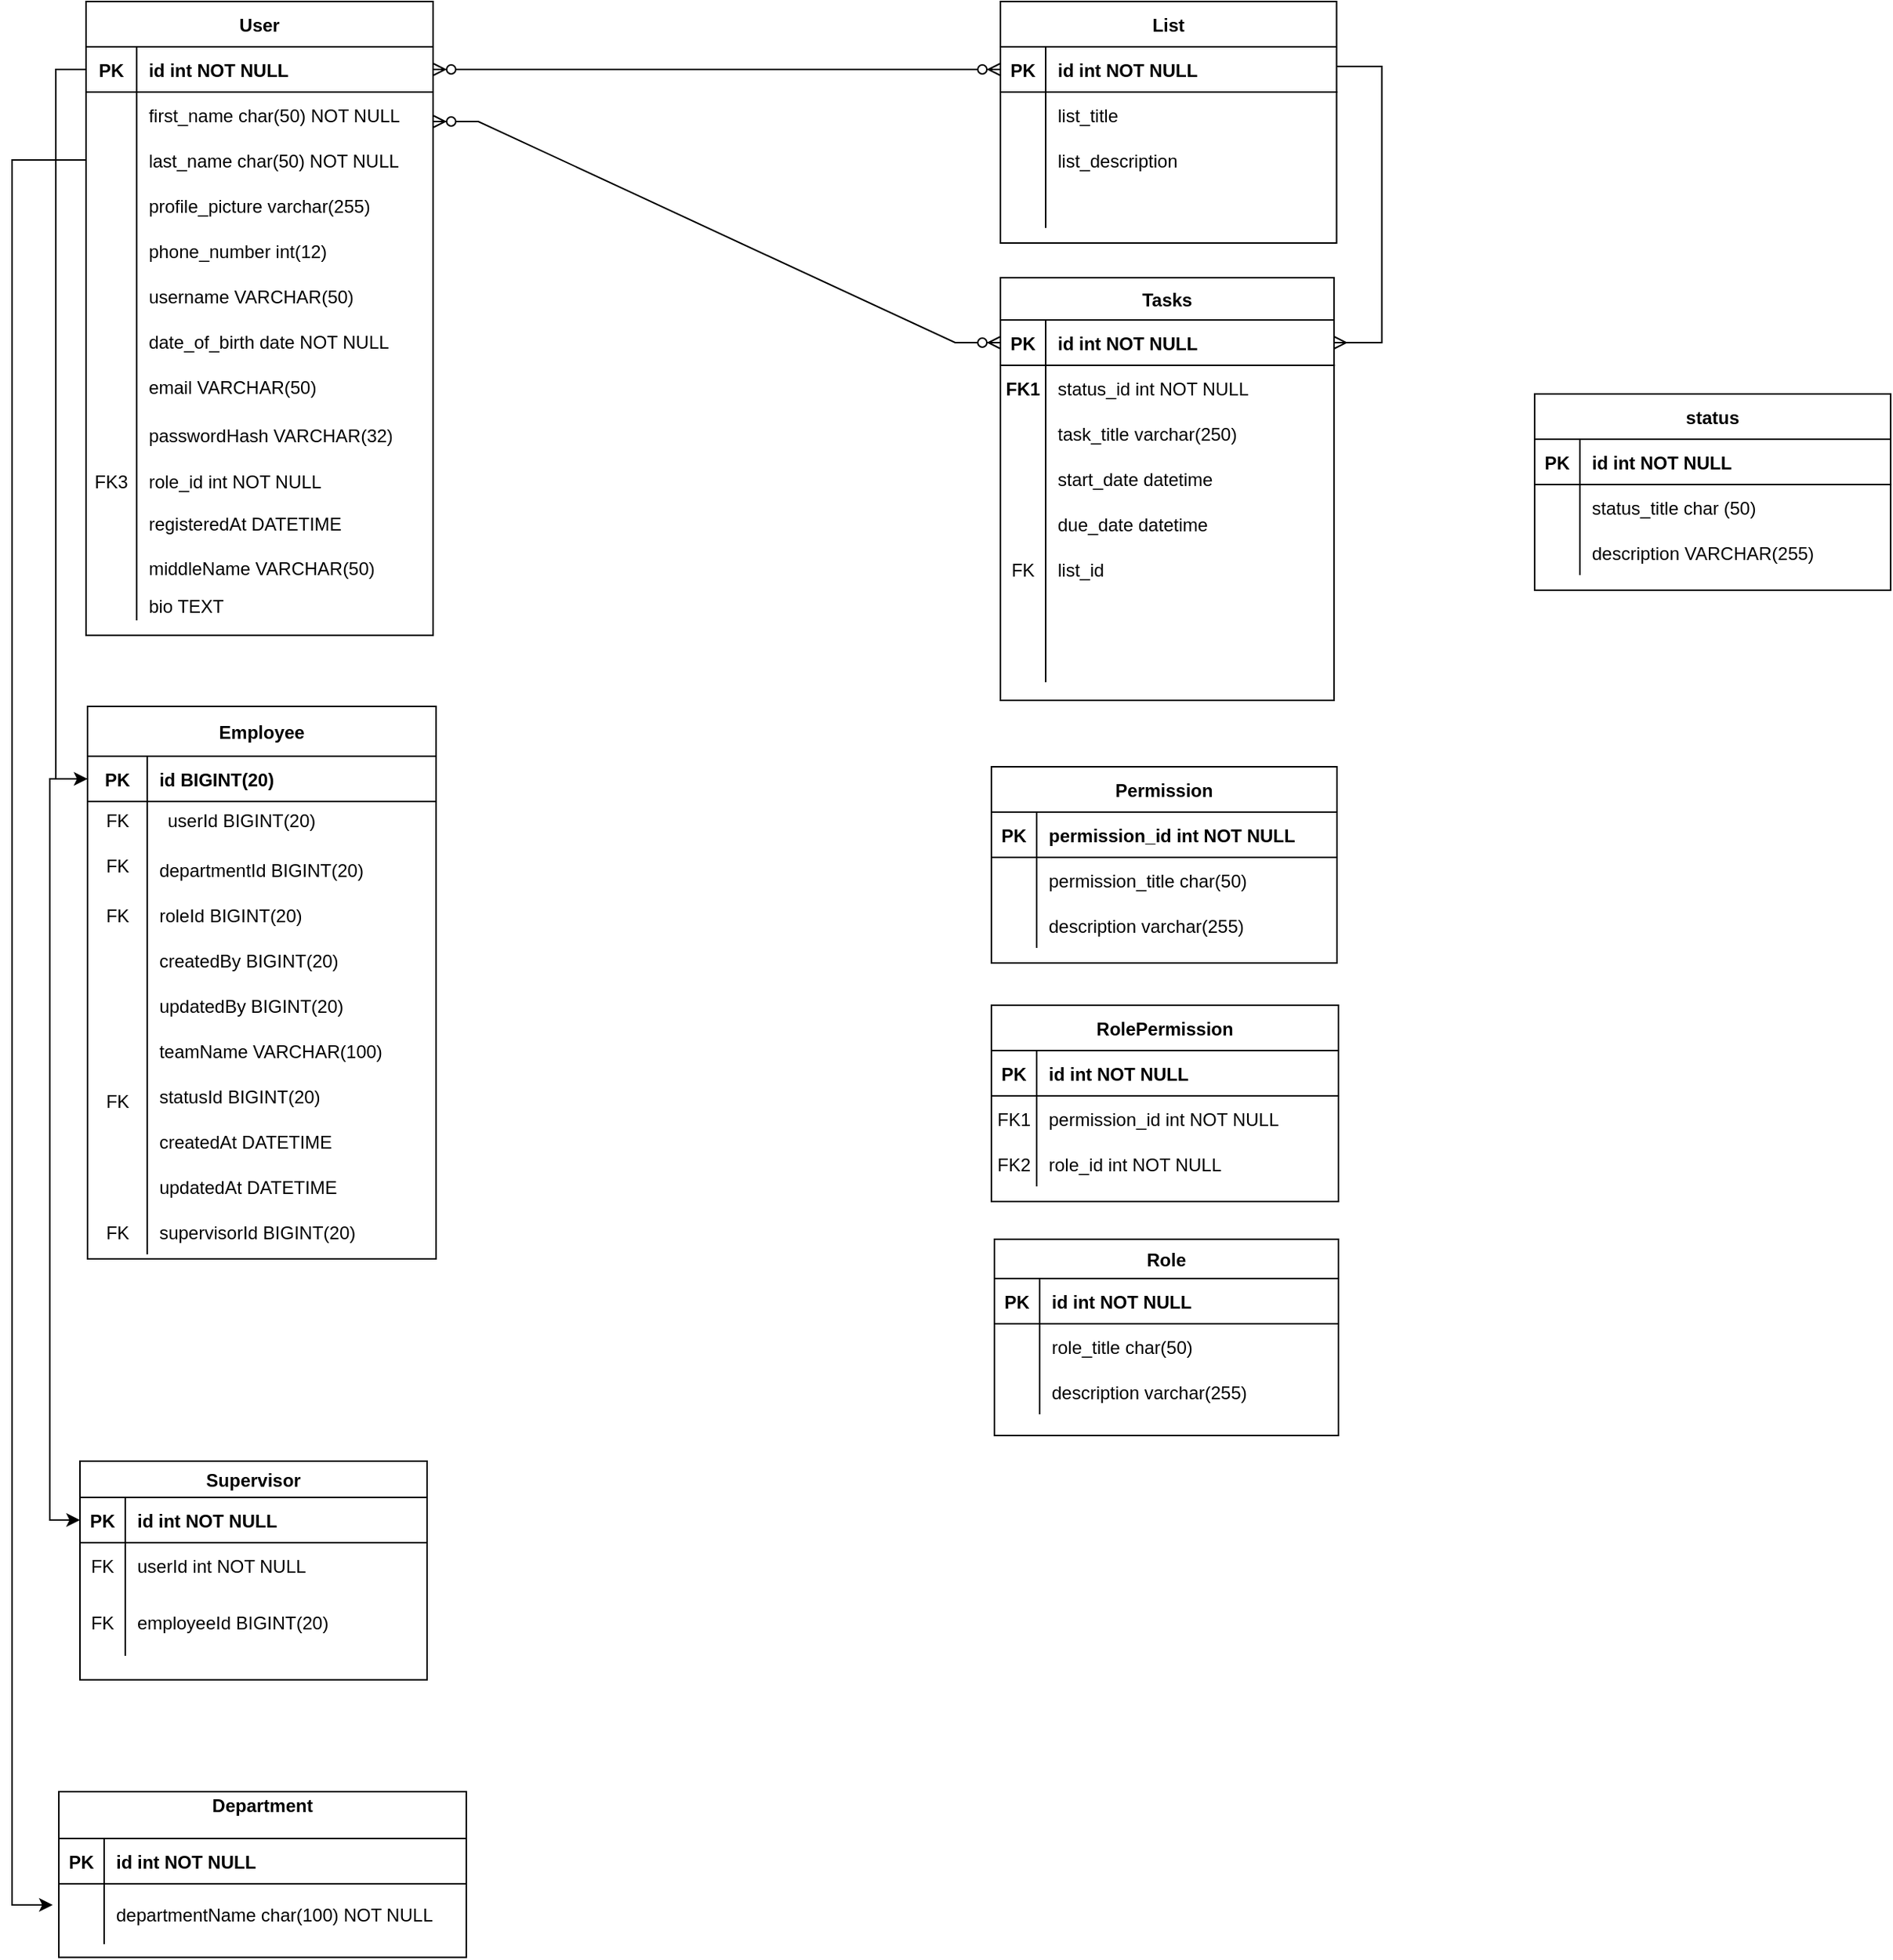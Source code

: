 <mxfile version="20.0.3" type="github">
  <diagram id="R2lEEEUBdFMjLlhIrx00" name="Page-1">
    <mxGraphModel dx="1662" dy="1194" grid="0" gridSize="10" guides="1" tooltips="1" connect="1" arrows="1" fold="1" page="0" pageScale="1" pageWidth="850" pageHeight="1100" math="0" shadow="0" extFonts="Permanent Marker^https://fonts.googleapis.com/css?family=Permanent+Marker">
      <root>
        <mxCell id="0" />
        <mxCell id="1" parent="0" />
        <mxCell id="C-vyLk0tnHw3VtMMgP7b-2" value="Supervisor" style="shape=table;startSize=24;container=1;collapsible=1;childLayout=tableLayout;fixedRows=1;rowLines=0;fontStyle=1;align=center;resizeLast=1;" parent="1" vertex="1">
          <mxGeometry x="156" y="922" width="230" height="144.854" as="geometry" />
        </mxCell>
        <mxCell id="C-vyLk0tnHw3VtMMgP7b-3" value="" style="shape=partialRectangle;collapsible=0;dropTarget=0;pointerEvents=0;fillColor=none;points=[[0,0.5],[1,0.5]];portConstraint=eastwest;top=0;left=0;right=0;bottom=1;" parent="C-vyLk0tnHw3VtMMgP7b-2" vertex="1">
          <mxGeometry y="24" width="230" height="30" as="geometry" />
        </mxCell>
        <mxCell id="C-vyLk0tnHw3VtMMgP7b-4" value="PK" style="shape=partialRectangle;overflow=hidden;connectable=0;fillColor=none;top=0;left=0;bottom=0;right=0;fontStyle=1;" parent="C-vyLk0tnHw3VtMMgP7b-3" vertex="1">
          <mxGeometry width="30" height="30" as="geometry">
            <mxRectangle width="30" height="30" as="alternateBounds" />
          </mxGeometry>
        </mxCell>
        <mxCell id="C-vyLk0tnHw3VtMMgP7b-5" value="id int NOT NULL " style="shape=partialRectangle;overflow=hidden;connectable=0;fillColor=none;top=0;left=0;bottom=0;right=0;align=left;spacingLeft=6;fontStyle=1;" parent="C-vyLk0tnHw3VtMMgP7b-3" vertex="1">
          <mxGeometry x="30" width="200" height="30" as="geometry">
            <mxRectangle width="200" height="30" as="alternateBounds" />
          </mxGeometry>
        </mxCell>
        <mxCell id="qk5Mkm30A2HmUCOLoW1i-144" value="" style="shape=partialRectangle;collapsible=0;dropTarget=0;pointerEvents=0;fillColor=none;points=[[0,0.5],[1,0.5]];portConstraint=eastwest;top=0;left=0;right=0;bottom=0;" parent="C-vyLk0tnHw3VtMMgP7b-2" vertex="1">
          <mxGeometry y="54" width="230" height="30" as="geometry" />
        </mxCell>
        <mxCell id="qk5Mkm30A2HmUCOLoW1i-145" value="FK" style="shape=partialRectangle;overflow=hidden;connectable=0;fillColor=none;top=0;left=0;bottom=0;right=0;" parent="qk5Mkm30A2HmUCOLoW1i-144" vertex="1">
          <mxGeometry width="30" height="30" as="geometry">
            <mxRectangle width="30" height="30" as="alternateBounds" />
          </mxGeometry>
        </mxCell>
        <mxCell id="qk5Mkm30A2HmUCOLoW1i-146" value="userId int NOT NULL" style="shape=partialRectangle;overflow=hidden;connectable=0;fillColor=none;top=0;left=0;bottom=0;right=0;align=left;spacingLeft=6;" parent="qk5Mkm30A2HmUCOLoW1i-144" vertex="1">
          <mxGeometry x="30" width="200" height="30" as="geometry">
            <mxRectangle width="200" height="30" as="alternateBounds" />
          </mxGeometry>
        </mxCell>
        <mxCell id="C-vyLk0tnHw3VtMMgP7b-6" value="" style="shape=partialRectangle;collapsible=0;dropTarget=0;pointerEvents=0;fillColor=none;points=[[0,0.5],[1,0.5]];portConstraint=eastwest;top=0;left=0;right=0;bottom=0;" parent="C-vyLk0tnHw3VtMMgP7b-2" vertex="1">
          <mxGeometry y="84" width="230" height="45" as="geometry" />
        </mxCell>
        <mxCell id="C-vyLk0tnHw3VtMMgP7b-7" value="FK" style="shape=partialRectangle;overflow=hidden;connectable=0;fillColor=none;top=0;left=0;bottom=0;right=0;" parent="C-vyLk0tnHw3VtMMgP7b-6" vertex="1">
          <mxGeometry width="30" height="45" as="geometry">
            <mxRectangle width="30" height="45" as="alternateBounds" />
          </mxGeometry>
        </mxCell>
        <mxCell id="C-vyLk0tnHw3VtMMgP7b-8" value="employeeId BIGINT(20)" style="shape=partialRectangle;overflow=hidden;connectable=0;fillColor=none;top=0;left=0;bottom=0;right=0;align=left;spacingLeft=6;" parent="C-vyLk0tnHw3VtMMgP7b-6" vertex="1">
          <mxGeometry x="30" width="200" height="45" as="geometry">
            <mxRectangle width="200" height="45" as="alternateBounds" />
          </mxGeometry>
        </mxCell>
        <mxCell id="C-vyLk0tnHw3VtMMgP7b-13" value="status" style="shape=table;startSize=30;container=1;collapsible=1;childLayout=tableLayout;fixedRows=1;rowLines=0;fontStyle=1;align=center;resizeLast=1;" parent="1" vertex="1">
          <mxGeometry x="1120" y="215" width="235.924" height="130" as="geometry" />
        </mxCell>
        <mxCell id="C-vyLk0tnHw3VtMMgP7b-14" value="" style="shape=partialRectangle;collapsible=0;dropTarget=0;pointerEvents=0;fillColor=none;points=[[0,0.5],[1,0.5]];portConstraint=eastwest;top=0;left=0;right=0;bottom=1;" parent="C-vyLk0tnHw3VtMMgP7b-13" vertex="1">
          <mxGeometry y="30" width="235.924" height="30" as="geometry" />
        </mxCell>
        <mxCell id="C-vyLk0tnHw3VtMMgP7b-15" value="PK" style="shape=partialRectangle;overflow=hidden;connectable=0;fillColor=none;top=0;left=0;bottom=0;right=0;fontStyle=1;" parent="C-vyLk0tnHw3VtMMgP7b-14" vertex="1">
          <mxGeometry width="30" height="30" as="geometry">
            <mxRectangle width="30" height="30" as="alternateBounds" />
          </mxGeometry>
        </mxCell>
        <mxCell id="C-vyLk0tnHw3VtMMgP7b-16" value="id int NOT NULL " style="shape=partialRectangle;overflow=hidden;connectable=0;fillColor=none;top=0;left=0;bottom=0;right=0;align=left;spacingLeft=6;fontStyle=1;" parent="C-vyLk0tnHw3VtMMgP7b-14" vertex="1">
          <mxGeometry x="30" width="205.924" height="30" as="geometry">
            <mxRectangle width="205.924" height="30" as="alternateBounds" />
          </mxGeometry>
        </mxCell>
        <mxCell id="C-vyLk0tnHw3VtMMgP7b-17" value="" style="shape=partialRectangle;collapsible=0;dropTarget=0;pointerEvents=0;fillColor=none;points=[[0,0.5],[1,0.5]];portConstraint=eastwest;top=0;left=0;right=0;bottom=0;" parent="C-vyLk0tnHw3VtMMgP7b-13" vertex="1">
          <mxGeometry y="60" width="235.924" height="30" as="geometry" />
        </mxCell>
        <mxCell id="C-vyLk0tnHw3VtMMgP7b-18" value="" style="shape=partialRectangle;overflow=hidden;connectable=0;fillColor=none;top=0;left=0;bottom=0;right=0;" parent="C-vyLk0tnHw3VtMMgP7b-17" vertex="1">
          <mxGeometry width="30" height="30" as="geometry">
            <mxRectangle width="30" height="30" as="alternateBounds" />
          </mxGeometry>
        </mxCell>
        <mxCell id="C-vyLk0tnHw3VtMMgP7b-19" value="status_title char (50)" style="shape=partialRectangle;overflow=hidden;connectable=0;fillColor=none;top=0;left=0;bottom=0;right=0;align=left;spacingLeft=6;" parent="C-vyLk0tnHw3VtMMgP7b-17" vertex="1">
          <mxGeometry x="30" width="205.924" height="30" as="geometry">
            <mxRectangle width="205.924" height="30" as="alternateBounds" />
          </mxGeometry>
        </mxCell>
        <mxCell id="108" style="shape=partialRectangle;collapsible=0;dropTarget=0;pointerEvents=0;fillColor=none;points=[[0,0.5],[1,0.5]];portConstraint=eastwest;top=0;left=0;right=0;bottom=0;" parent="C-vyLk0tnHw3VtMMgP7b-13" vertex="1">
          <mxGeometry y="90" width="235.924" height="30" as="geometry" />
        </mxCell>
        <mxCell id="109" style="shape=partialRectangle;overflow=hidden;connectable=0;fillColor=none;top=0;left=0;bottom=0;right=0;" parent="108" vertex="1">
          <mxGeometry width="30" height="30" as="geometry">
            <mxRectangle width="30" height="30" as="alternateBounds" />
          </mxGeometry>
        </mxCell>
        <mxCell id="110" value="description VARCHAR(255)" style="shape=partialRectangle;overflow=hidden;connectable=0;fillColor=none;top=0;left=0;bottom=0;right=0;align=left;spacingLeft=6;" parent="108" vertex="1">
          <mxGeometry x="30" width="205.924" height="30" as="geometry">
            <mxRectangle width="205.924" height="30" as="alternateBounds" />
          </mxGeometry>
        </mxCell>
        <mxCell id="KSiXRg8EjermxK3_64PI-112" style="edgeStyle=orthogonalEdgeStyle;rounded=0;orthogonalLoop=1;jettySize=auto;html=1;exitX=0;exitY=0.25;exitDx=0;exitDy=0;entryX=-0.015;entryY=0.35;entryDx=0;entryDy=0;entryPerimeter=0;" edge="1" parent="1" source="C-vyLk0tnHw3VtMMgP7b-23" target="umy810OZsJsXkM9EUZuz-18">
          <mxGeometry relative="1" as="geometry">
            <Array as="points">
              <mxPoint x="111" y="60" />
              <mxPoint x="111" y="1216" />
            </Array>
          </mxGeometry>
        </mxCell>
        <mxCell id="C-vyLk0tnHw3VtMMgP7b-23" value="User" style="shape=table;startSize=30;container=1;collapsible=1;childLayout=tableLayout;fixedRows=1;rowLines=0;fontStyle=1;align=center;resizeLast=1;" parent="1" vertex="1">
          <mxGeometry x="160" y="-45" width="230" height="419.843" as="geometry" />
        </mxCell>
        <mxCell id="C-vyLk0tnHw3VtMMgP7b-24" value="" style="shape=partialRectangle;collapsible=0;dropTarget=0;pointerEvents=0;fillColor=none;points=[[0,0.5],[1,0.5]];portConstraint=eastwest;top=0;left=0;right=0;bottom=1;" parent="C-vyLk0tnHw3VtMMgP7b-23" vertex="1">
          <mxGeometry y="30" width="230" height="30" as="geometry" />
        </mxCell>
        <mxCell id="C-vyLk0tnHw3VtMMgP7b-25" value="PK" style="shape=partialRectangle;overflow=hidden;connectable=0;fillColor=none;top=0;left=0;bottom=0;right=0;fontStyle=1;" parent="C-vyLk0tnHw3VtMMgP7b-24" vertex="1">
          <mxGeometry width="33.591" height="30" as="geometry">
            <mxRectangle width="33.591" height="30" as="alternateBounds" />
          </mxGeometry>
        </mxCell>
        <mxCell id="C-vyLk0tnHw3VtMMgP7b-26" value="id int NOT NULL " style="shape=partialRectangle;overflow=hidden;connectable=0;fillColor=none;top=0;left=0;bottom=0;right=0;align=left;spacingLeft=6;fontStyle=1;" parent="C-vyLk0tnHw3VtMMgP7b-24" vertex="1">
          <mxGeometry x="33.591" width="196.409" height="30" as="geometry">
            <mxRectangle width="196.409" height="30" as="alternateBounds" />
          </mxGeometry>
        </mxCell>
        <mxCell id="C-vyLk0tnHw3VtMMgP7b-27" value="" style="shape=partialRectangle;collapsible=0;dropTarget=0;pointerEvents=0;fillColor=none;points=[[0,0.5],[1,0.5]];portConstraint=eastwest;top=0;left=0;right=0;bottom=0;" parent="C-vyLk0tnHw3VtMMgP7b-23" vertex="1">
          <mxGeometry y="60" width="230" height="30" as="geometry" />
        </mxCell>
        <mxCell id="C-vyLk0tnHw3VtMMgP7b-28" value="" style="shape=partialRectangle;overflow=hidden;connectable=0;fillColor=none;top=0;left=0;bottom=0;right=0;" parent="C-vyLk0tnHw3VtMMgP7b-27" vertex="1">
          <mxGeometry width="33.591" height="30" as="geometry">
            <mxRectangle width="33.591" height="30" as="alternateBounds" />
          </mxGeometry>
        </mxCell>
        <mxCell id="C-vyLk0tnHw3VtMMgP7b-29" value="first_name char(50) NOT NULL" style="shape=partialRectangle;overflow=hidden;connectable=0;fillColor=none;top=0;left=0;bottom=0;right=0;align=left;spacingLeft=6;" parent="C-vyLk0tnHw3VtMMgP7b-27" vertex="1">
          <mxGeometry x="33.591" width="196.409" height="30" as="geometry">
            <mxRectangle width="196.409" height="30" as="alternateBounds" />
          </mxGeometry>
        </mxCell>
        <mxCell id="qk5Mkm30A2HmUCOLoW1i-1" style="shape=partialRectangle;collapsible=0;dropTarget=0;pointerEvents=0;fillColor=none;points=[[0,0.5],[1,0.5]];portConstraint=eastwest;top=0;left=0;right=0;bottom=0;" parent="C-vyLk0tnHw3VtMMgP7b-23" vertex="1">
          <mxGeometry y="90" width="230" height="30" as="geometry" />
        </mxCell>
        <mxCell id="qk5Mkm30A2HmUCOLoW1i-2" style="shape=partialRectangle;overflow=hidden;connectable=0;fillColor=none;top=0;left=0;bottom=0;right=0;" parent="qk5Mkm30A2HmUCOLoW1i-1" vertex="1">
          <mxGeometry width="33.591" height="30" as="geometry">
            <mxRectangle width="33.591" height="30" as="alternateBounds" />
          </mxGeometry>
        </mxCell>
        <mxCell id="qk5Mkm30A2HmUCOLoW1i-3" value="last_name char(50) NOT NULL" style="shape=partialRectangle;overflow=hidden;connectable=0;fillColor=none;top=0;left=0;bottom=0;right=0;align=left;spacingLeft=6;" parent="qk5Mkm30A2HmUCOLoW1i-1" vertex="1">
          <mxGeometry x="33.591" width="196.409" height="30" as="geometry">
            <mxRectangle width="196.409" height="30" as="alternateBounds" />
          </mxGeometry>
        </mxCell>
        <mxCell id="qk5Mkm30A2HmUCOLoW1i-14" style="shape=partialRectangle;collapsible=0;dropTarget=0;pointerEvents=0;fillColor=none;points=[[0,0.5],[1,0.5]];portConstraint=eastwest;top=0;left=0;right=0;bottom=0;" parent="C-vyLk0tnHw3VtMMgP7b-23" vertex="1">
          <mxGeometry y="120" width="230" height="30" as="geometry" />
        </mxCell>
        <mxCell id="qk5Mkm30A2HmUCOLoW1i-15" style="shape=partialRectangle;overflow=hidden;connectable=0;fillColor=none;top=0;left=0;bottom=0;right=0;" parent="qk5Mkm30A2HmUCOLoW1i-14" vertex="1">
          <mxGeometry width="33.591" height="30" as="geometry">
            <mxRectangle width="33.591" height="30" as="alternateBounds" />
          </mxGeometry>
        </mxCell>
        <mxCell id="qk5Mkm30A2HmUCOLoW1i-16" value="profile_picture varchar(255)" style="shape=partialRectangle;overflow=hidden;connectable=0;fillColor=none;top=0;left=0;bottom=0;right=0;align=left;spacingLeft=6;" parent="qk5Mkm30A2HmUCOLoW1i-14" vertex="1">
          <mxGeometry x="33.591" width="196.409" height="30" as="geometry">
            <mxRectangle width="196.409" height="30" as="alternateBounds" />
          </mxGeometry>
        </mxCell>
        <mxCell id="qk5Mkm30A2HmUCOLoW1i-17" style="shape=partialRectangle;collapsible=0;dropTarget=0;pointerEvents=0;fillColor=none;points=[[0,0.5],[1,0.5]];portConstraint=eastwest;top=0;left=0;right=0;bottom=0;" parent="C-vyLk0tnHw3VtMMgP7b-23" vertex="1">
          <mxGeometry y="150" width="230" height="30" as="geometry" />
        </mxCell>
        <mxCell id="qk5Mkm30A2HmUCOLoW1i-18" style="shape=partialRectangle;overflow=hidden;connectable=0;fillColor=none;top=0;left=0;bottom=0;right=0;" parent="qk5Mkm30A2HmUCOLoW1i-17" vertex="1">
          <mxGeometry width="33.591" height="30" as="geometry">
            <mxRectangle width="33.591" height="30" as="alternateBounds" />
          </mxGeometry>
        </mxCell>
        <mxCell id="qk5Mkm30A2HmUCOLoW1i-19" value="phone_number int(12)" style="shape=partialRectangle;overflow=hidden;connectable=0;fillColor=none;top=0;left=0;bottom=0;right=0;align=left;spacingLeft=6;" parent="qk5Mkm30A2HmUCOLoW1i-17" vertex="1">
          <mxGeometry x="33.591" width="196.409" height="30" as="geometry">
            <mxRectangle width="196.409" height="30" as="alternateBounds" />
          </mxGeometry>
        </mxCell>
        <mxCell id="qk5Mkm30A2HmUCOLoW1i-45" style="shape=partialRectangle;collapsible=0;dropTarget=0;pointerEvents=0;fillColor=none;points=[[0,0.5],[1,0.5]];portConstraint=eastwest;top=0;left=0;right=0;bottom=0;" parent="C-vyLk0tnHw3VtMMgP7b-23" vertex="1">
          <mxGeometry y="180" width="230" height="30" as="geometry" />
        </mxCell>
        <mxCell id="qk5Mkm30A2HmUCOLoW1i-46" style="shape=partialRectangle;overflow=hidden;connectable=0;fillColor=none;top=0;left=0;bottom=0;right=0;" parent="qk5Mkm30A2HmUCOLoW1i-45" vertex="1">
          <mxGeometry width="33.591" height="30" as="geometry">
            <mxRectangle width="33.591" height="30" as="alternateBounds" />
          </mxGeometry>
        </mxCell>
        <mxCell id="qk5Mkm30A2HmUCOLoW1i-47" value="username VARCHAR(50)" style="shape=partialRectangle;overflow=hidden;connectable=0;fillColor=none;top=0;left=0;bottom=0;right=0;align=left;spacingLeft=6;" parent="qk5Mkm30A2HmUCOLoW1i-45" vertex="1">
          <mxGeometry x="33.591" width="196.409" height="30" as="geometry">
            <mxRectangle width="196.409" height="30" as="alternateBounds" />
          </mxGeometry>
        </mxCell>
        <mxCell id="qk5Mkm30A2HmUCOLoW1i-48" style="shape=partialRectangle;collapsible=0;dropTarget=0;pointerEvents=0;fillColor=none;points=[[0,0.5],[1,0.5]];portConstraint=eastwest;top=0;left=0;right=0;bottom=0;" parent="C-vyLk0tnHw3VtMMgP7b-23" vertex="1">
          <mxGeometry y="210" width="230" height="30" as="geometry" />
        </mxCell>
        <mxCell id="qk5Mkm30A2HmUCOLoW1i-49" style="shape=partialRectangle;overflow=hidden;connectable=0;fillColor=none;top=0;left=0;bottom=0;right=0;" parent="qk5Mkm30A2HmUCOLoW1i-48" vertex="1">
          <mxGeometry width="33.591" height="30" as="geometry">
            <mxRectangle width="33.591" height="30" as="alternateBounds" />
          </mxGeometry>
        </mxCell>
        <mxCell id="qk5Mkm30A2HmUCOLoW1i-50" value="date_of_birth date NOT NULL" style="shape=partialRectangle;overflow=hidden;connectable=0;fillColor=none;top=0;left=0;bottom=0;right=0;align=left;spacingLeft=6;" parent="qk5Mkm30A2HmUCOLoW1i-48" vertex="1">
          <mxGeometry x="33.591" width="196.409" height="30" as="geometry">
            <mxRectangle width="196.409" height="30" as="alternateBounds" />
          </mxGeometry>
        </mxCell>
        <mxCell id="qk5Mkm30A2HmUCOLoW1i-51" style="shape=partialRectangle;collapsible=0;dropTarget=0;pointerEvents=0;fillColor=none;points=[[0,0.5],[1,0.5]];portConstraint=eastwest;top=0;left=0;right=0;bottom=0;" parent="C-vyLk0tnHw3VtMMgP7b-23" vertex="1">
          <mxGeometry y="240" width="230" height="30" as="geometry" />
        </mxCell>
        <mxCell id="qk5Mkm30A2HmUCOLoW1i-52" style="shape=partialRectangle;overflow=hidden;connectable=0;fillColor=none;top=0;left=0;bottom=0;right=0;" parent="qk5Mkm30A2HmUCOLoW1i-51" vertex="1">
          <mxGeometry width="33.591" height="30" as="geometry">
            <mxRectangle width="33.591" height="30" as="alternateBounds" />
          </mxGeometry>
        </mxCell>
        <mxCell id="qk5Mkm30A2HmUCOLoW1i-53" value="email VARCHAR(50)" style="shape=partialRectangle;overflow=hidden;connectable=0;fillColor=none;top=0;left=0;bottom=0;right=0;align=left;spacingLeft=6;" parent="qk5Mkm30A2HmUCOLoW1i-51" vertex="1">
          <mxGeometry x="33.591" width="196.409" height="30" as="geometry">
            <mxRectangle width="196.409" height="30" as="alternateBounds" />
          </mxGeometry>
        </mxCell>
        <mxCell id="qk5Mkm30A2HmUCOLoW1i-132" style="shape=partialRectangle;collapsible=0;dropTarget=0;pointerEvents=0;fillColor=none;points=[[0,0.5],[1,0.5]];portConstraint=eastwest;top=0;left=0;right=0;bottom=0;" parent="C-vyLk0tnHw3VtMMgP7b-23" vertex="1">
          <mxGeometry y="270" width="230" height="34" as="geometry" />
        </mxCell>
        <mxCell id="qk5Mkm30A2HmUCOLoW1i-133" style="shape=partialRectangle;overflow=hidden;connectable=0;fillColor=none;top=0;left=0;bottom=0;right=0;" parent="qk5Mkm30A2HmUCOLoW1i-132" vertex="1">
          <mxGeometry width="33.591" height="34" as="geometry">
            <mxRectangle width="33.591" height="34" as="alternateBounds" />
          </mxGeometry>
        </mxCell>
        <mxCell id="qk5Mkm30A2HmUCOLoW1i-134" value="passwordHash VARCHAR(32)" style="shape=partialRectangle;overflow=hidden;connectable=0;fillColor=none;top=0;left=0;bottom=0;right=0;align=left;spacingLeft=6;" parent="qk5Mkm30A2HmUCOLoW1i-132" vertex="1">
          <mxGeometry x="33.591" width="196.409" height="34" as="geometry">
            <mxRectangle width="196.409" height="34" as="alternateBounds" />
          </mxGeometry>
        </mxCell>
        <mxCell id="qk5Mkm30A2HmUCOLoW1i-135" style="shape=partialRectangle;collapsible=0;dropTarget=0;pointerEvents=0;fillColor=none;points=[[0,0.5],[1,0.5]];portConstraint=eastwest;top=0;left=0;right=0;bottom=0;" parent="C-vyLk0tnHw3VtMMgP7b-23" vertex="1">
          <mxGeometry y="304" width="230" height="27" as="geometry" />
        </mxCell>
        <mxCell id="qk5Mkm30A2HmUCOLoW1i-136" value="FK3" style="shape=partialRectangle;overflow=hidden;connectable=0;fillColor=none;top=0;left=0;bottom=0;right=0;" parent="qk5Mkm30A2HmUCOLoW1i-135" vertex="1">
          <mxGeometry width="33.591" height="27" as="geometry">
            <mxRectangle width="33.591" height="27" as="alternateBounds" />
          </mxGeometry>
        </mxCell>
        <mxCell id="qk5Mkm30A2HmUCOLoW1i-137" value="role_id int NOT NULL" style="shape=partialRectangle;overflow=hidden;connectable=0;fillColor=none;top=0;left=0;bottom=0;right=0;align=left;spacingLeft=6;" parent="qk5Mkm30A2HmUCOLoW1i-135" vertex="1">
          <mxGeometry x="33.591" width="196.409" height="27" as="geometry">
            <mxRectangle width="196.409" height="27" as="alternateBounds" />
          </mxGeometry>
        </mxCell>
        <mxCell id="qk5Mkm30A2HmUCOLoW1i-138" style="shape=partialRectangle;collapsible=0;dropTarget=0;pointerEvents=0;fillColor=none;points=[[0,0.5],[1,0.5]];portConstraint=eastwest;top=0;left=0;right=0;bottom=0;" parent="C-vyLk0tnHw3VtMMgP7b-23" vertex="1">
          <mxGeometry y="331" width="230" height="29" as="geometry" />
        </mxCell>
        <mxCell id="qk5Mkm30A2HmUCOLoW1i-139" value="" style="shape=partialRectangle;overflow=hidden;connectable=0;fillColor=none;top=0;left=0;bottom=0;right=0;" parent="qk5Mkm30A2HmUCOLoW1i-138" vertex="1">
          <mxGeometry width="33.591" height="29" as="geometry">
            <mxRectangle width="33.591" height="29" as="alternateBounds" />
          </mxGeometry>
        </mxCell>
        <mxCell id="qk5Mkm30A2HmUCOLoW1i-140" value="registeredAt DATETIME" style="shape=partialRectangle;overflow=hidden;connectable=0;fillColor=none;top=0;left=0;bottom=0;right=0;align=left;spacingLeft=6;" parent="qk5Mkm30A2HmUCOLoW1i-138" vertex="1">
          <mxGeometry x="33.591" width="196.409" height="29" as="geometry">
            <mxRectangle width="196.409" height="29" as="alternateBounds" />
          </mxGeometry>
        </mxCell>
        <mxCell id="52" style="shape=partialRectangle;collapsible=0;dropTarget=0;pointerEvents=0;fillColor=none;points=[[0,0.5],[1,0.5]];portConstraint=eastwest;top=0;left=0;right=0;bottom=0;" parent="C-vyLk0tnHw3VtMMgP7b-23" vertex="1">
          <mxGeometry y="360" width="230" height="30" as="geometry" />
        </mxCell>
        <mxCell id="53" style="shape=partialRectangle;overflow=hidden;connectable=0;fillColor=none;top=0;left=0;bottom=0;right=0;" parent="52" vertex="1">
          <mxGeometry width="33.591" height="30" as="geometry">
            <mxRectangle width="33.591" height="30" as="alternateBounds" />
          </mxGeometry>
        </mxCell>
        <mxCell id="54" value="middleName VARCHAR(50)" style="shape=partialRectangle;overflow=hidden;connectable=0;fillColor=none;top=0;left=0;bottom=0;right=0;align=left;spacingLeft=6;" parent="52" vertex="1">
          <mxGeometry x="33.591" width="196.409" height="30" as="geometry">
            <mxRectangle width="196.409" height="30" as="alternateBounds" />
          </mxGeometry>
        </mxCell>
        <mxCell id="59" style="shape=partialRectangle;collapsible=0;dropTarget=0;pointerEvents=0;fillColor=none;points=[[0,0.5],[1,0.5]];portConstraint=eastwest;top=0;left=0;right=0;bottom=0;" parent="C-vyLk0tnHw3VtMMgP7b-23" vertex="1">
          <mxGeometry y="390" width="230" height="20" as="geometry" />
        </mxCell>
        <mxCell id="60" style="shape=partialRectangle;overflow=hidden;connectable=0;fillColor=none;top=0;left=0;bottom=0;right=0;" parent="59" vertex="1">
          <mxGeometry width="33.591" height="20" as="geometry">
            <mxRectangle width="33.591" height="20" as="alternateBounds" />
          </mxGeometry>
        </mxCell>
        <mxCell id="61" value="bio TEXT" style="shape=partialRectangle;overflow=hidden;connectable=0;fillColor=none;top=0;left=0;bottom=0;right=0;align=left;spacingLeft=6;" parent="59" vertex="1">
          <mxGeometry x="33.591" width="196.409" height="20" as="geometry">
            <mxRectangle width="196.409" height="20" as="alternateBounds" />
          </mxGeometry>
        </mxCell>
        <mxCell id="umy810OZsJsXkM9EUZuz-1" value="Tasks" style="shape=table;startSize=28;container=1;collapsible=1;childLayout=tableLayout;fixedRows=1;rowLines=0;fontStyle=1;align=center;resizeLast=1;" parent="1" vertex="1">
          <mxGeometry x="766" y="138" width="221.091" height="280" as="geometry" />
        </mxCell>
        <mxCell id="umy810OZsJsXkM9EUZuz-2" value="" style="shape=partialRectangle;collapsible=0;dropTarget=0;pointerEvents=0;fillColor=none;points=[[0,0.5],[1,0.5]];portConstraint=eastwest;top=0;left=0;right=0;bottom=1;" parent="umy810OZsJsXkM9EUZuz-1" vertex="1">
          <mxGeometry y="28" width="221.091" height="30" as="geometry" />
        </mxCell>
        <mxCell id="umy810OZsJsXkM9EUZuz-3" value="PK" style="shape=partialRectangle;overflow=hidden;connectable=0;fillColor=none;top=0;left=0;bottom=0;right=0;fontStyle=1;" parent="umy810OZsJsXkM9EUZuz-2" vertex="1">
          <mxGeometry width="30" height="30" as="geometry">
            <mxRectangle width="30" height="30" as="alternateBounds" />
          </mxGeometry>
        </mxCell>
        <mxCell id="umy810OZsJsXkM9EUZuz-4" value="id int NOT NULL " style="shape=partialRectangle;overflow=hidden;connectable=0;fillColor=none;top=0;left=0;bottom=0;right=0;align=left;spacingLeft=6;fontStyle=1;" parent="umy810OZsJsXkM9EUZuz-2" vertex="1">
          <mxGeometry x="30" width="191.091" height="30" as="geometry">
            <mxRectangle width="191.091" height="30" as="alternateBounds" />
          </mxGeometry>
        </mxCell>
        <mxCell id="umy810OZsJsXkM9EUZuz-5" value="" style="shape=partialRectangle;collapsible=0;dropTarget=0;pointerEvents=0;fillColor=none;points=[[0,0.5],[1,0.5]];portConstraint=eastwest;top=0;left=0;right=0;bottom=0;" parent="umy810OZsJsXkM9EUZuz-1" vertex="1">
          <mxGeometry y="58" width="221.091" height="30" as="geometry" />
        </mxCell>
        <mxCell id="umy810OZsJsXkM9EUZuz-6" value="FK1" style="shape=partialRectangle;overflow=hidden;connectable=0;fillColor=none;top=0;left=0;bottom=0;right=0;fontStyle=1" parent="umy810OZsJsXkM9EUZuz-5" vertex="1">
          <mxGeometry width="30" height="30" as="geometry">
            <mxRectangle width="30" height="30" as="alternateBounds" />
          </mxGeometry>
        </mxCell>
        <mxCell id="umy810OZsJsXkM9EUZuz-7" value="status_id int NOT NULL" style="shape=partialRectangle;overflow=hidden;connectable=0;fillColor=none;top=0;left=0;bottom=0;right=0;align=left;spacingLeft=6;" parent="umy810OZsJsXkM9EUZuz-5" vertex="1">
          <mxGeometry x="30" width="191.091" height="30" as="geometry">
            <mxRectangle width="191.091" height="30" as="alternateBounds" />
          </mxGeometry>
        </mxCell>
        <mxCell id="umy810OZsJsXkM9EUZuz-8" value="" style="shape=partialRectangle;collapsible=0;dropTarget=0;pointerEvents=0;fillColor=none;points=[[0,0.5],[1,0.5]];portConstraint=eastwest;top=0;left=0;right=0;bottom=0;" parent="umy810OZsJsXkM9EUZuz-1" vertex="1">
          <mxGeometry y="88" width="221.091" height="30" as="geometry" />
        </mxCell>
        <mxCell id="umy810OZsJsXkM9EUZuz-9" value="" style="shape=partialRectangle;overflow=hidden;connectable=0;fillColor=none;top=0;left=0;bottom=0;right=0;" parent="umy810OZsJsXkM9EUZuz-8" vertex="1">
          <mxGeometry width="30" height="30" as="geometry">
            <mxRectangle width="30" height="30" as="alternateBounds" />
          </mxGeometry>
        </mxCell>
        <mxCell id="umy810OZsJsXkM9EUZuz-10" value="task_title varchar(250)" style="shape=partialRectangle;overflow=hidden;connectable=0;fillColor=none;top=0;left=0;bottom=0;right=0;align=left;spacingLeft=6;" parent="umy810OZsJsXkM9EUZuz-8" vertex="1">
          <mxGeometry x="30" width="191.091" height="30" as="geometry">
            <mxRectangle width="191.091" height="30" as="alternateBounds" />
          </mxGeometry>
        </mxCell>
        <mxCell id="qk5Mkm30A2HmUCOLoW1i-154" value="" style="shape=partialRectangle;collapsible=0;dropTarget=0;pointerEvents=0;fillColor=none;points=[[0,0.5],[1,0.5]];portConstraint=eastwest;top=0;left=0;right=0;bottom=0;" parent="umy810OZsJsXkM9EUZuz-1" vertex="1">
          <mxGeometry y="118" width="221.091" height="30" as="geometry" />
        </mxCell>
        <mxCell id="qk5Mkm30A2HmUCOLoW1i-155" value="" style="shape=partialRectangle;overflow=hidden;connectable=0;fillColor=none;top=0;left=0;bottom=0;right=0;" parent="qk5Mkm30A2HmUCOLoW1i-154" vertex="1">
          <mxGeometry width="30" height="30" as="geometry">
            <mxRectangle width="30" height="30" as="alternateBounds" />
          </mxGeometry>
        </mxCell>
        <mxCell id="qk5Mkm30A2HmUCOLoW1i-156" value="start_date datetime" style="shape=partialRectangle;overflow=hidden;connectable=0;fillColor=none;top=0;left=0;bottom=0;right=0;align=left;spacingLeft=6;" parent="qk5Mkm30A2HmUCOLoW1i-154" vertex="1">
          <mxGeometry x="30" width="191.091" height="30" as="geometry">
            <mxRectangle width="191.091" height="30" as="alternateBounds" />
          </mxGeometry>
        </mxCell>
        <mxCell id="qk5Mkm30A2HmUCOLoW1i-157" value="" style="shape=partialRectangle;collapsible=0;dropTarget=0;pointerEvents=0;fillColor=none;points=[[0,0.5],[1,0.5]];portConstraint=eastwest;top=0;left=0;right=0;bottom=0;" parent="umy810OZsJsXkM9EUZuz-1" vertex="1">
          <mxGeometry y="148" width="221.091" height="30" as="geometry" />
        </mxCell>
        <mxCell id="qk5Mkm30A2HmUCOLoW1i-158" value="" style="shape=partialRectangle;overflow=hidden;connectable=0;fillColor=none;top=0;left=0;bottom=0;right=0;" parent="qk5Mkm30A2HmUCOLoW1i-157" vertex="1">
          <mxGeometry width="30" height="30" as="geometry">
            <mxRectangle width="30" height="30" as="alternateBounds" />
          </mxGeometry>
        </mxCell>
        <mxCell id="qk5Mkm30A2HmUCOLoW1i-159" value="due_date datetime" style="shape=partialRectangle;overflow=hidden;connectable=0;fillColor=none;top=0;left=0;bottom=0;right=0;align=left;spacingLeft=6;" parent="qk5Mkm30A2HmUCOLoW1i-157" vertex="1">
          <mxGeometry x="30" width="191.091" height="30" as="geometry">
            <mxRectangle width="191.091" height="30" as="alternateBounds" />
          </mxGeometry>
        </mxCell>
        <mxCell id="qk5Mkm30A2HmUCOLoW1i-160" value="" style="shape=partialRectangle;collapsible=0;dropTarget=0;pointerEvents=0;fillColor=none;points=[[0,0.5],[1,0.5]];portConstraint=eastwest;top=0;left=0;right=0;bottom=0;" parent="umy810OZsJsXkM9EUZuz-1" vertex="1">
          <mxGeometry y="178" width="221.091" height="30" as="geometry" />
        </mxCell>
        <mxCell id="qk5Mkm30A2HmUCOLoW1i-161" value="FK" style="shape=partialRectangle;overflow=hidden;connectable=0;fillColor=none;top=0;left=0;bottom=0;right=0;" parent="qk5Mkm30A2HmUCOLoW1i-160" vertex="1">
          <mxGeometry width="30" height="30" as="geometry">
            <mxRectangle width="30" height="30" as="alternateBounds" />
          </mxGeometry>
        </mxCell>
        <mxCell id="qk5Mkm30A2HmUCOLoW1i-162" value="list_id" style="shape=partialRectangle;overflow=hidden;connectable=0;fillColor=none;top=0;left=0;bottom=0;right=0;align=left;spacingLeft=6;" parent="qk5Mkm30A2HmUCOLoW1i-160" vertex="1">
          <mxGeometry x="30" width="191.091" height="30" as="geometry">
            <mxRectangle width="191.091" height="30" as="alternateBounds" />
          </mxGeometry>
        </mxCell>
        <mxCell id="qk5Mkm30A2HmUCOLoW1i-182" value="" style="shape=partialRectangle;collapsible=0;dropTarget=0;pointerEvents=0;fillColor=none;points=[[0,0.5],[1,0.5]];portConstraint=eastwest;top=0;left=0;right=0;bottom=0;" parent="umy810OZsJsXkM9EUZuz-1" vertex="1">
          <mxGeometry y="208" width="221.091" height="30" as="geometry" />
        </mxCell>
        <mxCell id="qk5Mkm30A2HmUCOLoW1i-183" value="" style="shape=partialRectangle;overflow=hidden;connectable=0;fillColor=none;top=0;left=0;bottom=0;right=0;" parent="qk5Mkm30A2HmUCOLoW1i-182" vertex="1">
          <mxGeometry width="30" height="30" as="geometry">
            <mxRectangle width="30" height="30" as="alternateBounds" />
          </mxGeometry>
        </mxCell>
        <mxCell id="qk5Mkm30A2HmUCOLoW1i-184" value="" style="shape=partialRectangle;overflow=hidden;connectable=0;fillColor=none;top=0;left=0;bottom=0;right=0;align=left;spacingLeft=6;" parent="qk5Mkm30A2HmUCOLoW1i-182" vertex="1">
          <mxGeometry x="30" width="191.091" height="30" as="geometry">
            <mxRectangle width="191.091" height="30" as="alternateBounds" />
          </mxGeometry>
        </mxCell>
        <mxCell id="qk5Mkm30A2HmUCOLoW1i-185" value="" style="shape=partialRectangle;collapsible=0;dropTarget=0;pointerEvents=0;fillColor=none;points=[[0,0.5],[1,0.5]];portConstraint=eastwest;top=0;left=0;right=0;bottom=0;" parent="umy810OZsJsXkM9EUZuz-1" vertex="1">
          <mxGeometry y="238" width="221.091" height="30" as="geometry" />
        </mxCell>
        <mxCell id="qk5Mkm30A2HmUCOLoW1i-186" value="" style="shape=partialRectangle;overflow=hidden;connectable=0;fillColor=none;top=0;left=0;bottom=0;right=0;" parent="qk5Mkm30A2HmUCOLoW1i-185" vertex="1">
          <mxGeometry width="30" height="30" as="geometry">
            <mxRectangle width="30" height="30" as="alternateBounds" />
          </mxGeometry>
        </mxCell>
        <mxCell id="qk5Mkm30A2HmUCOLoW1i-187" value="" style="shape=partialRectangle;overflow=hidden;connectable=0;fillColor=none;top=0;left=0;bottom=0;right=0;align=left;spacingLeft=6;" parent="qk5Mkm30A2HmUCOLoW1i-185" vertex="1">
          <mxGeometry x="30" width="191.091" height="30" as="geometry">
            <mxRectangle width="191.091" height="30" as="alternateBounds" />
          </mxGeometry>
        </mxCell>
        <mxCell id="umy810OZsJsXkM9EUZuz-11" value="Department&#xa;" style="shape=table;startSize=31;container=1;collapsible=1;childLayout=tableLayout;fixedRows=1;rowLines=0;fontStyle=1;align=center;resizeLast=1;" parent="1" vertex="1">
          <mxGeometry x="142" y="1141" width="270" height="109.76" as="geometry" />
        </mxCell>
        <mxCell id="umy810OZsJsXkM9EUZuz-12" value="" style="shape=partialRectangle;collapsible=0;dropTarget=0;pointerEvents=0;fillColor=none;points=[[0,0.5],[1,0.5]];portConstraint=eastwest;top=0;left=0;right=0;bottom=1;" parent="umy810OZsJsXkM9EUZuz-11" vertex="1">
          <mxGeometry y="31" width="270" height="30" as="geometry" />
        </mxCell>
        <mxCell id="umy810OZsJsXkM9EUZuz-13" value="PK" style="shape=partialRectangle;overflow=hidden;connectable=0;fillColor=none;top=0;left=0;bottom=0;right=0;fontStyle=1;" parent="umy810OZsJsXkM9EUZuz-12" vertex="1">
          <mxGeometry width="30" height="30" as="geometry">
            <mxRectangle width="30" height="30" as="alternateBounds" />
          </mxGeometry>
        </mxCell>
        <mxCell id="umy810OZsJsXkM9EUZuz-14" value="id int NOT NULL " style="shape=partialRectangle;overflow=hidden;connectable=0;fillColor=none;top=0;left=0;bottom=0;right=0;align=left;spacingLeft=6;fontStyle=1;" parent="umy810OZsJsXkM9EUZuz-12" vertex="1">
          <mxGeometry x="30" width="240" height="30" as="geometry">
            <mxRectangle width="240" height="30" as="alternateBounds" />
          </mxGeometry>
        </mxCell>
        <mxCell id="umy810OZsJsXkM9EUZuz-18" value="" style="shape=partialRectangle;collapsible=0;dropTarget=0;pointerEvents=0;fillColor=none;points=[[0,0.5],[1,0.5]];portConstraint=eastwest;top=0;left=0;right=0;bottom=0;" parent="umy810OZsJsXkM9EUZuz-11" vertex="1">
          <mxGeometry y="61" width="270" height="40" as="geometry" />
        </mxCell>
        <mxCell id="umy810OZsJsXkM9EUZuz-19" value="" style="shape=partialRectangle;overflow=hidden;connectable=0;fillColor=none;top=0;left=0;bottom=0;right=0;" parent="umy810OZsJsXkM9EUZuz-18" vertex="1">
          <mxGeometry width="30" height="40" as="geometry">
            <mxRectangle width="30" height="40" as="alternateBounds" />
          </mxGeometry>
        </mxCell>
        <mxCell id="umy810OZsJsXkM9EUZuz-20" value="departmentName char(100) NOT NULL" style="shape=partialRectangle;overflow=hidden;connectable=0;fillColor=none;top=0;left=0;bottom=0;right=0;align=left;spacingLeft=6;" parent="umy810OZsJsXkM9EUZuz-18" vertex="1">
          <mxGeometry x="30" width="240" height="40" as="geometry">
            <mxRectangle width="240" height="40" as="alternateBounds" />
          </mxGeometry>
        </mxCell>
        <mxCell id="mVfZXUUHWw8XU3AG1E-6-1" value="Role" style="shape=table;startSize=26;container=1;collapsible=1;childLayout=tableLayout;fixedRows=1;rowLines=0;fontStyle=1;align=center;resizeLast=1;" parent="1" vertex="1">
          <mxGeometry x="762" y="775" width="228" height="130" as="geometry" />
        </mxCell>
        <mxCell id="mVfZXUUHWw8XU3AG1E-6-2" value="" style="shape=partialRectangle;collapsible=0;dropTarget=0;pointerEvents=0;fillColor=none;points=[[0,0.5],[1,0.5]];portConstraint=eastwest;top=0;left=0;right=0;bottom=1;" parent="mVfZXUUHWw8XU3AG1E-6-1" vertex="1">
          <mxGeometry y="26" width="228" height="30" as="geometry" />
        </mxCell>
        <mxCell id="mVfZXUUHWw8XU3AG1E-6-3" value="PK" style="shape=partialRectangle;overflow=hidden;connectable=0;fillColor=none;top=0;left=0;bottom=0;right=0;fontStyle=1;" parent="mVfZXUUHWw8XU3AG1E-6-2" vertex="1">
          <mxGeometry width="30" height="30" as="geometry">
            <mxRectangle width="30" height="30" as="alternateBounds" />
          </mxGeometry>
        </mxCell>
        <mxCell id="mVfZXUUHWw8XU3AG1E-6-4" value="id int NOT NULL " style="shape=partialRectangle;overflow=hidden;connectable=0;fillColor=none;top=0;left=0;bottom=0;right=0;align=left;spacingLeft=6;fontStyle=1;" parent="mVfZXUUHWw8XU3AG1E-6-2" vertex="1">
          <mxGeometry x="30" width="198" height="30" as="geometry">
            <mxRectangle width="198" height="30" as="alternateBounds" />
          </mxGeometry>
        </mxCell>
        <mxCell id="mVfZXUUHWw8XU3AG1E-6-5" value="" style="shape=partialRectangle;collapsible=0;dropTarget=0;pointerEvents=0;fillColor=none;points=[[0,0.5],[1,0.5]];portConstraint=eastwest;top=0;left=0;right=0;bottom=0;" parent="mVfZXUUHWw8XU3AG1E-6-1" vertex="1">
          <mxGeometry y="56" width="228" height="30" as="geometry" />
        </mxCell>
        <mxCell id="mVfZXUUHWw8XU3AG1E-6-6" value="" style="shape=partialRectangle;overflow=hidden;connectable=0;fillColor=none;top=0;left=0;bottom=0;right=0;" parent="mVfZXUUHWw8XU3AG1E-6-5" vertex="1">
          <mxGeometry width="30" height="30" as="geometry">
            <mxRectangle width="30" height="30" as="alternateBounds" />
          </mxGeometry>
        </mxCell>
        <mxCell id="mVfZXUUHWw8XU3AG1E-6-7" value="role_title char(50)" style="shape=partialRectangle;overflow=hidden;connectable=0;fillColor=none;top=0;left=0;bottom=0;right=0;align=left;spacingLeft=6;" parent="mVfZXUUHWw8XU3AG1E-6-5" vertex="1">
          <mxGeometry x="30" width="198" height="30" as="geometry">
            <mxRectangle width="198" height="30" as="alternateBounds" />
          </mxGeometry>
        </mxCell>
        <mxCell id="mVfZXUUHWw8XU3AG1E-6-20" style="shape=partialRectangle;collapsible=0;dropTarget=0;pointerEvents=0;fillColor=none;points=[[0,0.5],[1,0.5]];portConstraint=eastwest;top=0;left=0;right=0;bottom=0;" parent="mVfZXUUHWw8XU3AG1E-6-1" vertex="1">
          <mxGeometry y="86" width="228" height="30" as="geometry" />
        </mxCell>
        <mxCell id="mVfZXUUHWw8XU3AG1E-6-21" style="shape=partialRectangle;overflow=hidden;connectable=0;fillColor=none;top=0;left=0;bottom=0;right=0;" parent="mVfZXUUHWw8XU3AG1E-6-20" vertex="1">
          <mxGeometry width="30" height="30" as="geometry">
            <mxRectangle width="30" height="30" as="alternateBounds" />
          </mxGeometry>
        </mxCell>
        <mxCell id="mVfZXUUHWw8XU3AG1E-6-22" value="description varchar(255)" style="shape=partialRectangle;overflow=hidden;connectable=0;fillColor=none;top=0;left=0;bottom=0;right=0;align=left;spacingLeft=6;" parent="mVfZXUUHWw8XU3AG1E-6-20" vertex="1">
          <mxGeometry x="30" width="198" height="30" as="geometry">
            <mxRectangle width="198" height="30" as="alternateBounds" />
          </mxGeometry>
        </mxCell>
        <mxCell id="mVfZXUUHWw8XU3AG1E-6-8" value="Permission" style="shape=table;startSize=30;container=1;collapsible=1;childLayout=tableLayout;fixedRows=1;rowLines=0;fontStyle=1;align=center;resizeLast=1;" parent="1" vertex="1">
          <mxGeometry x="760" y="462" width="229" height="130" as="geometry" />
        </mxCell>
        <mxCell id="mVfZXUUHWw8XU3AG1E-6-9" value="" style="shape=partialRectangle;collapsible=0;dropTarget=0;pointerEvents=0;fillColor=none;points=[[0,0.5],[1,0.5]];portConstraint=eastwest;top=0;left=0;right=0;bottom=1;" parent="mVfZXUUHWw8XU3AG1E-6-8" vertex="1">
          <mxGeometry y="30" width="229" height="30" as="geometry" />
        </mxCell>
        <mxCell id="mVfZXUUHWw8XU3AG1E-6-10" value="PK" style="shape=partialRectangle;overflow=hidden;connectable=0;fillColor=none;top=0;left=0;bottom=0;right=0;fontStyle=1;" parent="mVfZXUUHWw8XU3AG1E-6-9" vertex="1">
          <mxGeometry width="30" height="30" as="geometry">
            <mxRectangle width="30" height="30" as="alternateBounds" />
          </mxGeometry>
        </mxCell>
        <mxCell id="mVfZXUUHWw8XU3AG1E-6-11" value="permission_id int NOT NULL " style="shape=partialRectangle;overflow=hidden;connectable=0;fillColor=none;top=0;left=0;bottom=0;right=0;align=left;spacingLeft=6;fontStyle=1;" parent="mVfZXUUHWw8XU3AG1E-6-9" vertex="1">
          <mxGeometry x="30" width="199" height="30" as="geometry">
            <mxRectangle width="199" height="30" as="alternateBounds" />
          </mxGeometry>
        </mxCell>
        <mxCell id="mVfZXUUHWw8XU3AG1E-6-12" value="" style="shape=partialRectangle;collapsible=0;dropTarget=0;pointerEvents=0;fillColor=none;points=[[0,0.5],[1,0.5]];portConstraint=eastwest;top=0;left=0;right=0;bottom=0;" parent="mVfZXUUHWw8XU3AG1E-6-8" vertex="1">
          <mxGeometry y="60" width="229" height="30" as="geometry" />
        </mxCell>
        <mxCell id="mVfZXUUHWw8XU3AG1E-6-13" value="" style="shape=partialRectangle;overflow=hidden;connectable=0;fillColor=none;top=0;left=0;bottom=0;right=0;" parent="mVfZXUUHWw8XU3AG1E-6-12" vertex="1">
          <mxGeometry width="30" height="30" as="geometry">
            <mxRectangle width="30" height="30" as="alternateBounds" />
          </mxGeometry>
        </mxCell>
        <mxCell id="mVfZXUUHWw8XU3AG1E-6-14" value="permission_title char(50)" style="shape=partialRectangle;overflow=hidden;connectable=0;fillColor=none;top=0;left=0;bottom=0;right=0;align=left;spacingLeft=6;" parent="mVfZXUUHWw8XU3AG1E-6-12" vertex="1">
          <mxGeometry x="30" width="199" height="30" as="geometry">
            <mxRectangle width="199" height="30" as="alternateBounds" />
          </mxGeometry>
        </mxCell>
        <mxCell id="mVfZXUUHWw8XU3AG1E-6-17" style="shape=partialRectangle;collapsible=0;dropTarget=0;pointerEvents=0;fillColor=none;points=[[0,0.5],[1,0.5]];portConstraint=eastwest;top=0;left=0;right=0;bottom=0;" parent="mVfZXUUHWw8XU3AG1E-6-8" vertex="1">
          <mxGeometry y="90" width="229" height="30" as="geometry" />
        </mxCell>
        <mxCell id="mVfZXUUHWw8XU3AG1E-6-18" style="shape=partialRectangle;overflow=hidden;connectable=0;fillColor=none;top=0;left=0;bottom=0;right=0;" parent="mVfZXUUHWw8XU3AG1E-6-17" vertex="1">
          <mxGeometry width="30" height="30" as="geometry">
            <mxRectangle width="30" height="30" as="alternateBounds" />
          </mxGeometry>
        </mxCell>
        <mxCell id="mVfZXUUHWw8XU3AG1E-6-19" value="description varchar(255)" style="shape=partialRectangle;overflow=hidden;connectable=0;fillColor=none;top=0;left=0;bottom=0;right=0;align=left;spacingLeft=6;" parent="mVfZXUUHWw8XU3AG1E-6-17" vertex="1">
          <mxGeometry x="30" width="199" height="30" as="geometry">
            <mxRectangle width="199" height="30" as="alternateBounds" />
          </mxGeometry>
        </mxCell>
        <mxCell id="mVfZXUUHWw8XU3AG1E-6-23" value="RolePermission" style="shape=table;startSize=30;container=1;collapsible=1;childLayout=tableLayout;fixedRows=1;rowLines=0;fontStyle=1;align=center;resizeLast=1;" parent="1" vertex="1">
          <mxGeometry x="760" y="620" width="230" height="130" as="geometry" />
        </mxCell>
        <mxCell id="mVfZXUUHWw8XU3AG1E-6-24" value="" style="shape=partialRectangle;collapsible=0;dropTarget=0;pointerEvents=0;fillColor=none;points=[[0,0.5],[1,0.5]];portConstraint=eastwest;top=0;left=0;right=0;bottom=1;" parent="mVfZXUUHWw8XU3AG1E-6-23" vertex="1">
          <mxGeometry y="30" width="230" height="30" as="geometry" />
        </mxCell>
        <mxCell id="mVfZXUUHWw8XU3AG1E-6-25" value="PK" style="shape=partialRectangle;overflow=hidden;connectable=0;fillColor=none;top=0;left=0;bottom=0;right=0;fontStyle=1;" parent="mVfZXUUHWw8XU3AG1E-6-24" vertex="1">
          <mxGeometry width="30" height="30" as="geometry">
            <mxRectangle width="30" height="30" as="alternateBounds" />
          </mxGeometry>
        </mxCell>
        <mxCell id="mVfZXUUHWw8XU3AG1E-6-26" value="id int NOT NULL " style="shape=partialRectangle;overflow=hidden;connectable=0;fillColor=none;top=0;left=0;bottom=0;right=0;align=left;spacingLeft=6;fontStyle=1;" parent="mVfZXUUHWw8XU3AG1E-6-24" vertex="1">
          <mxGeometry x="30" width="200" height="30" as="geometry">
            <mxRectangle width="200" height="30" as="alternateBounds" />
          </mxGeometry>
        </mxCell>
        <mxCell id="mVfZXUUHWw8XU3AG1E-6-27" value="" style="shape=partialRectangle;collapsible=0;dropTarget=0;pointerEvents=0;fillColor=none;points=[[0,0.5],[1,0.5]];portConstraint=eastwest;top=0;left=0;right=0;bottom=0;" parent="mVfZXUUHWw8XU3AG1E-6-23" vertex="1">
          <mxGeometry y="60" width="230" height="30" as="geometry" />
        </mxCell>
        <mxCell id="mVfZXUUHWw8XU3AG1E-6-28" value="FK1" style="shape=partialRectangle;overflow=hidden;connectable=0;fillColor=none;top=0;left=0;bottom=0;right=0;" parent="mVfZXUUHWw8XU3AG1E-6-27" vertex="1">
          <mxGeometry width="30" height="30" as="geometry">
            <mxRectangle width="30" height="30" as="alternateBounds" />
          </mxGeometry>
        </mxCell>
        <mxCell id="mVfZXUUHWw8XU3AG1E-6-29" value="permission_id int NOT NULL" style="shape=partialRectangle;overflow=hidden;connectable=0;fillColor=none;top=0;left=0;bottom=0;right=0;align=left;spacingLeft=6;" parent="mVfZXUUHWw8XU3AG1E-6-27" vertex="1">
          <mxGeometry x="30" width="200" height="30" as="geometry">
            <mxRectangle width="200" height="30" as="alternateBounds" />
          </mxGeometry>
        </mxCell>
        <mxCell id="mVfZXUUHWw8XU3AG1E-6-30" style="shape=partialRectangle;collapsible=0;dropTarget=0;pointerEvents=0;fillColor=none;points=[[0,0.5],[1,0.5]];portConstraint=eastwest;top=0;left=0;right=0;bottom=0;" parent="mVfZXUUHWw8XU3AG1E-6-23" vertex="1">
          <mxGeometry y="90" width="230" height="30" as="geometry" />
        </mxCell>
        <mxCell id="mVfZXUUHWw8XU3AG1E-6-31" value="FK2" style="shape=partialRectangle;overflow=hidden;connectable=0;fillColor=none;top=0;left=0;bottom=0;right=0;" parent="mVfZXUUHWw8XU3AG1E-6-30" vertex="1">
          <mxGeometry width="30" height="30" as="geometry">
            <mxRectangle width="30" height="30" as="alternateBounds" />
          </mxGeometry>
        </mxCell>
        <mxCell id="mVfZXUUHWw8XU3AG1E-6-32" value="role_id int NOT NULL" style="shape=partialRectangle;overflow=hidden;connectable=0;fillColor=none;top=0;left=0;bottom=0;right=0;align=left;spacingLeft=6;" parent="mVfZXUUHWw8XU3AG1E-6-30" vertex="1">
          <mxGeometry x="30" width="200" height="30" as="geometry">
            <mxRectangle width="200" height="30" as="alternateBounds" />
          </mxGeometry>
        </mxCell>
        <mxCell id="mVfZXUUHWw8XU3AG1E-6-33" value="List" style="shape=table;startSize=30;container=1;collapsible=1;childLayout=tableLayout;fixedRows=1;rowLines=0;fontStyle=1;align=center;resizeLast=1;" parent="1" vertex="1">
          <mxGeometry x="766" y="-45" width="222.758" height="160" as="geometry" />
        </mxCell>
        <mxCell id="mVfZXUUHWw8XU3AG1E-6-34" value="" style="shape=partialRectangle;collapsible=0;dropTarget=0;pointerEvents=0;fillColor=none;points=[[0,0.5],[1,0.5]];portConstraint=eastwest;top=0;left=0;right=0;bottom=1;" parent="mVfZXUUHWw8XU3AG1E-6-33" vertex="1">
          <mxGeometry y="30" width="222.758" height="30" as="geometry" />
        </mxCell>
        <mxCell id="mVfZXUUHWw8XU3AG1E-6-35" value="PK" style="shape=partialRectangle;overflow=hidden;connectable=0;fillColor=none;top=0;left=0;bottom=0;right=0;fontStyle=1;" parent="mVfZXUUHWw8XU3AG1E-6-34" vertex="1">
          <mxGeometry width="30" height="30" as="geometry">
            <mxRectangle width="30" height="30" as="alternateBounds" />
          </mxGeometry>
        </mxCell>
        <mxCell id="mVfZXUUHWw8XU3AG1E-6-36" value="id int NOT NULL" style="shape=partialRectangle;overflow=hidden;connectable=0;fillColor=none;top=0;left=0;bottom=0;right=0;align=left;spacingLeft=6;fontStyle=1;" parent="mVfZXUUHWw8XU3AG1E-6-34" vertex="1">
          <mxGeometry x="30" width="192.758" height="30" as="geometry">
            <mxRectangle width="192.758" height="30" as="alternateBounds" />
          </mxGeometry>
        </mxCell>
        <mxCell id="mVfZXUUHWw8XU3AG1E-6-37" value="" style="shape=partialRectangle;collapsible=0;dropTarget=0;pointerEvents=0;fillColor=none;points=[[0,0.5],[1,0.5]];portConstraint=eastwest;top=0;left=0;right=0;bottom=0;" parent="mVfZXUUHWw8XU3AG1E-6-33" vertex="1">
          <mxGeometry y="60" width="222.758" height="30" as="geometry" />
        </mxCell>
        <mxCell id="mVfZXUUHWw8XU3AG1E-6-38" value="" style="shape=partialRectangle;overflow=hidden;connectable=0;fillColor=none;top=0;left=0;bottom=0;right=0;" parent="mVfZXUUHWw8XU3AG1E-6-37" vertex="1">
          <mxGeometry width="30" height="30" as="geometry">
            <mxRectangle width="30" height="30" as="alternateBounds" />
          </mxGeometry>
        </mxCell>
        <mxCell id="mVfZXUUHWw8XU3AG1E-6-39" value="list_title" style="shape=partialRectangle;overflow=hidden;connectable=0;fillColor=none;top=0;left=0;bottom=0;right=0;align=left;spacingLeft=6;" parent="mVfZXUUHWw8XU3AG1E-6-37" vertex="1">
          <mxGeometry x="30" width="192.758" height="30" as="geometry">
            <mxRectangle width="192.758" height="30" as="alternateBounds" />
          </mxGeometry>
        </mxCell>
        <mxCell id="mVfZXUUHWw8XU3AG1E-6-40" style="shape=partialRectangle;collapsible=0;dropTarget=0;pointerEvents=0;fillColor=none;points=[[0,0.5],[1,0.5]];portConstraint=eastwest;top=0;left=0;right=0;bottom=0;" parent="mVfZXUUHWw8XU3AG1E-6-33" vertex="1">
          <mxGeometry y="90" width="222.758" height="30" as="geometry" />
        </mxCell>
        <mxCell id="mVfZXUUHWw8XU3AG1E-6-41" value="" style="shape=partialRectangle;overflow=hidden;connectable=0;fillColor=none;top=0;left=0;bottom=0;right=0;" parent="mVfZXUUHWw8XU3AG1E-6-40" vertex="1">
          <mxGeometry width="30" height="30" as="geometry">
            <mxRectangle width="30" height="30" as="alternateBounds" />
          </mxGeometry>
        </mxCell>
        <mxCell id="mVfZXUUHWw8XU3AG1E-6-42" value="list_description" style="shape=partialRectangle;overflow=hidden;connectable=0;fillColor=none;top=0;left=0;bottom=0;right=0;align=left;spacingLeft=6;" parent="mVfZXUUHWw8XU3AG1E-6-40" vertex="1">
          <mxGeometry x="30" width="192.758" height="30" as="geometry">
            <mxRectangle width="192.758" height="30" as="alternateBounds" />
          </mxGeometry>
        </mxCell>
        <mxCell id="mVfZXUUHWw8XU3AG1E-6-43" style="shape=partialRectangle;collapsible=0;dropTarget=0;pointerEvents=0;fillColor=none;points=[[0,0.5],[1,0.5]];portConstraint=eastwest;top=0;left=0;right=0;bottom=0;" parent="mVfZXUUHWw8XU3AG1E-6-33" vertex="1">
          <mxGeometry y="120" width="222.758" height="30" as="geometry" />
        </mxCell>
        <mxCell id="mVfZXUUHWw8XU3AG1E-6-44" value="" style="shape=partialRectangle;overflow=hidden;connectable=0;fillColor=none;top=0;left=0;bottom=0;right=0;" parent="mVfZXUUHWw8XU3AG1E-6-43" vertex="1">
          <mxGeometry width="30" height="30" as="geometry">
            <mxRectangle width="30" height="30" as="alternateBounds" />
          </mxGeometry>
        </mxCell>
        <mxCell id="mVfZXUUHWw8XU3AG1E-6-45" value="" style="shape=partialRectangle;overflow=hidden;connectable=0;fillColor=none;top=0;left=0;bottom=0;right=0;align=left;spacingLeft=6;" parent="mVfZXUUHWw8XU3AG1E-6-43" vertex="1">
          <mxGeometry x="30" width="192.758" height="30" as="geometry">
            <mxRectangle width="192.758" height="30" as="alternateBounds" />
          </mxGeometry>
        </mxCell>
        <mxCell id="66" value="Employee" style="shape=table;startSize=33;container=1;collapsible=1;childLayout=tableLayout;fixedRows=1;rowLines=0;fontStyle=1;align=center;resizeLast=1;" parent="1" vertex="1">
          <mxGeometry x="161" y="422" width="231" height="366" as="geometry" />
        </mxCell>
        <mxCell id="67" value="" style="shape=partialRectangle;collapsible=0;dropTarget=0;pointerEvents=0;fillColor=none;points=[[0,0.5],[1,0.5]];portConstraint=eastwest;top=0;left=0;right=0;bottom=1;" parent="66" vertex="1">
          <mxGeometry y="33" width="231" height="30" as="geometry" />
        </mxCell>
        <mxCell id="68" value="PK" style="shape=partialRectangle;overflow=hidden;connectable=0;fillColor=none;top=0;left=0;bottom=0;right=0;fontStyle=1;" parent="67" vertex="1">
          <mxGeometry width="39.591" height="30" as="geometry">
            <mxRectangle width="39.591" height="30" as="alternateBounds" />
          </mxGeometry>
        </mxCell>
        <mxCell id="69" value="id BIGINT(20)" style="shape=partialRectangle;overflow=hidden;connectable=0;fillColor=none;top=0;left=0;bottom=0;right=0;align=left;spacingLeft=6;fontStyle=1;" parent="67" vertex="1">
          <mxGeometry x="39.591" width="191.409" height="30" as="geometry">
            <mxRectangle width="191.409" height="30" as="alternateBounds" />
          </mxGeometry>
        </mxCell>
        <mxCell id="70" value="" style="shape=partialRectangle;collapsible=0;dropTarget=0;pointerEvents=0;fillColor=none;points=[[0,0.5],[1,0.5]];portConstraint=eastwest;top=0;left=0;right=0;bottom=0;" parent="66" vertex="1">
          <mxGeometry y="63" width="231" height="30" as="geometry" />
        </mxCell>
        <mxCell id="71" value="" style="shape=partialRectangle;overflow=hidden;connectable=0;fillColor=none;top=0;left=0;bottom=0;right=0;" parent="70" vertex="1">
          <mxGeometry width="39.591" height="30" as="geometry">
            <mxRectangle width="39.591" height="30" as="alternateBounds" />
          </mxGeometry>
        </mxCell>
        <mxCell id="72" value="" style="shape=partialRectangle;overflow=hidden;connectable=0;fillColor=none;top=0;left=0;bottom=0;right=0;align=left;spacingLeft=6;" parent="70" vertex="1">
          <mxGeometry x="39.591" width="191.409" height="30" as="geometry">
            <mxRectangle width="191.409" height="30" as="alternateBounds" />
          </mxGeometry>
        </mxCell>
        <mxCell id="73" style="shape=partialRectangle;collapsible=0;dropTarget=0;pointerEvents=0;fillColor=none;points=[[0,0.5],[1,0.5]];portConstraint=eastwest;top=0;left=0;right=0;bottom=0;" parent="66" vertex="1">
          <mxGeometry y="93" width="231" height="30" as="geometry" />
        </mxCell>
        <mxCell id="74" style="shape=partialRectangle;overflow=hidden;connectable=0;fillColor=none;top=0;left=0;bottom=0;right=0;" parent="73" vertex="1">
          <mxGeometry width="39.591" height="30" as="geometry">
            <mxRectangle width="39.591" height="30" as="alternateBounds" />
          </mxGeometry>
        </mxCell>
        <mxCell id="75" value="departmentId BIGINT(20)" style="shape=partialRectangle;overflow=hidden;connectable=0;fillColor=none;top=0;left=0;bottom=0;right=0;align=left;spacingLeft=6;" parent="73" vertex="1">
          <mxGeometry x="39.591" width="191.409" height="30" as="geometry">
            <mxRectangle width="191.409" height="30" as="alternateBounds" />
          </mxGeometry>
        </mxCell>
        <mxCell id="76" style="shape=partialRectangle;collapsible=0;dropTarget=0;pointerEvents=0;fillColor=none;points=[[0,0.5],[1,0.5]];portConstraint=eastwest;top=0;left=0;right=0;bottom=0;" parent="66" vertex="1">
          <mxGeometry y="123" width="231" height="30" as="geometry" />
        </mxCell>
        <mxCell id="77" style="shape=partialRectangle;overflow=hidden;connectable=0;fillColor=none;top=0;left=0;bottom=0;right=0;" parent="76" vertex="1">
          <mxGeometry width="39.591" height="30" as="geometry">
            <mxRectangle width="39.591" height="30" as="alternateBounds" />
          </mxGeometry>
        </mxCell>
        <mxCell id="78" value="roleId BIGINT(20)" style="shape=partialRectangle;overflow=hidden;connectable=0;fillColor=none;top=0;left=0;bottom=0;right=0;align=left;spacingLeft=6;" parent="76" vertex="1">
          <mxGeometry x="39.591" width="191.409" height="30" as="geometry">
            <mxRectangle width="191.409" height="30" as="alternateBounds" />
          </mxGeometry>
        </mxCell>
        <mxCell id="79" style="shape=partialRectangle;collapsible=0;dropTarget=0;pointerEvents=0;fillColor=none;points=[[0,0.5],[1,0.5]];portConstraint=eastwest;top=0;left=0;right=0;bottom=0;" parent="66" vertex="1">
          <mxGeometry y="153" width="231" height="30" as="geometry" />
        </mxCell>
        <mxCell id="80" value="" style="shape=partialRectangle;overflow=hidden;connectable=0;fillColor=none;top=0;left=0;bottom=0;right=0;" parent="79" vertex="1">
          <mxGeometry width="39.591" height="30" as="geometry">
            <mxRectangle width="39.591" height="30" as="alternateBounds" />
          </mxGeometry>
        </mxCell>
        <mxCell id="81" value="createdBy BIGINT(20)" style="shape=partialRectangle;overflow=hidden;connectable=0;fillColor=none;top=0;left=0;bottom=0;right=0;align=left;spacingLeft=6;" parent="79" vertex="1">
          <mxGeometry x="39.591" width="191.409" height="30" as="geometry">
            <mxRectangle width="191.409" height="30" as="alternateBounds" />
          </mxGeometry>
        </mxCell>
        <mxCell id="82" style="shape=partialRectangle;collapsible=0;dropTarget=0;pointerEvents=0;fillColor=none;points=[[0,0.5],[1,0.5]];portConstraint=eastwest;top=0;left=0;right=0;bottom=0;" parent="66" vertex="1">
          <mxGeometry y="183" width="231" height="30" as="geometry" />
        </mxCell>
        <mxCell id="83" value="" style="shape=partialRectangle;overflow=hidden;connectable=0;fillColor=none;top=0;left=0;bottom=0;right=0;" parent="82" vertex="1">
          <mxGeometry width="39.591" height="30" as="geometry">
            <mxRectangle width="39.591" height="30" as="alternateBounds" />
          </mxGeometry>
        </mxCell>
        <mxCell id="84" value="updatedBy BIGINT(20)" style="shape=partialRectangle;overflow=hidden;connectable=0;fillColor=none;top=0;left=0;bottom=0;right=0;align=left;spacingLeft=6;" parent="82" vertex="1">
          <mxGeometry x="39.591" width="191.409" height="30" as="geometry">
            <mxRectangle width="191.409" height="30" as="alternateBounds" />
          </mxGeometry>
        </mxCell>
        <mxCell id="85" style="shape=partialRectangle;collapsible=0;dropTarget=0;pointerEvents=0;fillColor=none;points=[[0,0.5],[1,0.5]];portConstraint=eastwest;top=0;left=0;right=0;bottom=0;" parent="66" vertex="1">
          <mxGeometry y="213" width="231" height="30" as="geometry" />
        </mxCell>
        <mxCell id="86" style="shape=partialRectangle;overflow=hidden;connectable=0;fillColor=none;top=0;left=0;bottom=0;right=0;" parent="85" vertex="1">
          <mxGeometry width="39.591" height="30" as="geometry">
            <mxRectangle width="39.591" height="30" as="alternateBounds" />
          </mxGeometry>
        </mxCell>
        <mxCell id="87" value="teamName VARCHAR(100)" style="shape=partialRectangle;overflow=hidden;connectable=0;fillColor=none;top=0;left=0;bottom=0;right=0;align=left;spacingLeft=6;" parent="85" vertex="1">
          <mxGeometry x="39.591" width="191.409" height="30" as="geometry">
            <mxRectangle width="191.409" height="30" as="alternateBounds" />
          </mxGeometry>
        </mxCell>
        <mxCell id="88" style="shape=partialRectangle;collapsible=0;dropTarget=0;pointerEvents=0;fillColor=none;points=[[0,0.5],[1,0.5]];portConstraint=eastwest;top=0;left=0;right=0;bottom=0;" parent="66" vertex="1">
          <mxGeometry y="243" width="231" height="30" as="geometry" />
        </mxCell>
        <mxCell id="89" style="shape=partialRectangle;overflow=hidden;connectable=0;fillColor=none;top=0;left=0;bottom=0;right=0;" parent="88" vertex="1">
          <mxGeometry width="39.591" height="30" as="geometry">
            <mxRectangle width="39.591" height="30" as="alternateBounds" />
          </mxGeometry>
        </mxCell>
        <mxCell id="90" value="statusId BIGINT(20)" style="shape=partialRectangle;overflow=hidden;connectable=0;fillColor=none;top=0;left=0;bottom=0;right=0;align=left;spacingLeft=6;" parent="88" vertex="1">
          <mxGeometry x="39.591" width="191.409" height="30" as="geometry">
            <mxRectangle width="191.409" height="30" as="alternateBounds" />
          </mxGeometry>
        </mxCell>
        <mxCell id="91" style="shape=partialRectangle;collapsible=0;dropTarget=0;pointerEvents=0;fillColor=none;points=[[0,0.5],[1,0.5]];portConstraint=eastwest;top=0;left=0;right=0;bottom=0;" parent="66" vertex="1">
          <mxGeometry y="273" width="231" height="30" as="geometry" />
        </mxCell>
        <mxCell id="92" style="shape=partialRectangle;overflow=hidden;connectable=0;fillColor=none;top=0;left=0;bottom=0;right=0;" parent="91" vertex="1">
          <mxGeometry width="39.591" height="30" as="geometry">
            <mxRectangle width="39.591" height="30" as="alternateBounds" />
          </mxGeometry>
        </mxCell>
        <mxCell id="93" value="createdAt DATETIME" style="shape=partialRectangle;overflow=hidden;connectable=0;fillColor=none;top=0;left=0;bottom=0;right=0;align=left;spacingLeft=6;" parent="91" vertex="1">
          <mxGeometry x="39.591" width="191.409" height="30" as="geometry">
            <mxRectangle width="191.409" height="30" as="alternateBounds" />
          </mxGeometry>
        </mxCell>
        <mxCell id="94" style="shape=partialRectangle;collapsible=0;dropTarget=0;pointerEvents=0;fillColor=none;points=[[0,0.5],[1,0.5]];portConstraint=eastwest;top=0;left=0;right=0;bottom=0;" parent="66" vertex="1">
          <mxGeometry y="303" width="231" height="30" as="geometry" />
        </mxCell>
        <mxCell id="95" style="shape=partialRectangle;overflow=hidden;connectable=0;fillColor=none;top=0;left=0;bottom=0;right=0;" parent="94" vertex="1">
          <mxGeometry width="39.591" height="30" as="geometry">
            <mxRectangle width="39.591" height="30" as="alternateBounds" />
          </mxGeometry>
        </mxCell>
        <mxCell id="96" value="updatedAt DATETIME" style="shape=partialRectangle;overflow=hidden;connectable=0;fillColor=none;top=0;left=0;bottom=0;right=0;align=left;spacingLeft=6;" parent="94" vertex="1">
          <mxGeometry x="39.591" width="191.409" height="30" as="geometry">
            <mxRectangle width="191.409" height="30" as="alternateBounds" />
          </mxGeometry>
        </mxCell>
        <mxCell id="97" style="shape=partialRectangle;collapsible=0;dropTarget=0;pointerEvents=0;fillColor=none;points=[[0,0.5],[1,0.5]];portConstraint=eastwest;top=0;left=0;right=0;bottom=0;" parent="66" vertex="1">
          <mxGeometry y="333" width="231" height="30" as="geometry" />
        </mxCell>
        <mxCell id="98" style="shape=partialRectangle;overflow=hidden;connectable=0;fillColor=none;top=0;left=0;bottom=0;right=0;" parent="97" vertex="1">
          <mxGeometry width="39.591" height="30" as="geometry">
            <mxRectangle width="39.591" height="30" as="alternateBounds" />
          </mxGeometry>
        </mxCell>
        <mxCell id="99" value="supervisorId BIGINT(20)" style="shape=partialRectangle;overflow=hidden;connectable=0;fillColor=none;top=0;left=0;bottom=0;right=0;align=left;spacingLeft=6;" parent="97" vertex="1">
          <mxGeometry x="39.591" width="191.409" height="30" as="geometry">
            <mxRectangle width="191.409" height="30" as="alternateBounds" />
          </mxGeometry>
        </mxCell>
        <mxCell id="100" value="FK" style="shape=partialRectangle;overflow=hidden;connectable=0;fillColor=none;top=0;left=0;bottom=0;right=0;" parent="1" vertex="1">
          <mxGeometry x="171" y="482" width="20" height="30" as="geometry">
            <mxRectangle width="20" height="30" as="alternateBounds" />
          </mxGeometry>
        </mxCell>
        <mxCell id="101" style="shape=partialRectangle;collapsible=0;dropTarget=0;pointerEvents=0;fillColor=none;points=[[0,0.5],[1,0.5]];portConstraint=eastwest;top=0;left=0;right=0;bottom=0;" parent="1" vertex="1">
          <mxGeometry x="189" y="482" width="197" height="30" as="geometry" />
        </mxCell>
        <mxCell id="102" style="shape=partialRectangle;overflow=hidden;connectable=0;fillColor=none;top=0;left=0;bottom=0;right=0;" parent="101" vertex="1">
          <mxGeometry width="17.13" height="30" as="geometry">
            <mxRectangle width="20" height="30" as="alternateBounds" />
          </mxGeometry>
        </mxCell>
        <mxCell id="103" value="userId BIGINT(20)" style="shape=partialRectangle;overflow=hidden;connectable=0;fillColor=none;top=0;left=0;bottom=0;right=0;align=left;spacingLeft=6;" parent="101" vertex="1">
          <mxGeometry x="17.13" width="179.87" height="30" as="geometry">
            <mxRectangle width="210" height="30" as="alternateBounds" />
          </mxGeometry>
        </mxCell>
        <mxCell id="104" value="FK" style="shape=partialRectangle;overflow=hidden;connectable=0;fillColor=none;top=0;left=0;bottom=0;right=0;" parent="1" vertex="1">
          <mxGeometry x="171" y="755" width="20" height="30" as="geometry">
            <mxRectangle width="20" height="30" as="alternateBounds" />
          </mxGeometry>
        </mxCell>
        <mxCell id="105" value="FK" style="shape=partialRectangle;overflow=hidden;connectable=0;fillColor=none;top=0;left=0;bottom=0;right=0;" parent="1" vertex="1">
          <mxGeometry x="171" y="668" width="20" height="30" as="geometry">
            <mxRectangle width="20" height="30" as="alternateBounds" />
          </mxGeometry>
        </mxCell>
        <mxCell id="106" value="FK" style="shape=partialRectangle;overflow=hidden;connectable=0;fillColor=none;top=0;left=0;bottom=0;right=0;" parent="1" vertex="1">
          <mxGeometry x="171" y="512" width="20" height="30" as="geometry">
            <mxRectangle width="20" height="30" as="alternateBounds" />
          </mxGeometry>
        </mxCell>
        <mxCell id="107" value="FK" style="shape=partialRectangle;overflow=hidden;connectable=0;fillColor=none;top=0;left=0;bottom=0;right=0;" parent="1" vertex="1">
          <mxGeometry x="171" y="545" width="20" height="30" as="geometry">
            <mxRectangle width="20" height="30" as="alternateBounds" />
          </mxGeometry>
        </mxCell>
        <mxCell id="KSiXRg8EjermxK3_64PI-110" style="edgeStyle=orthogonalEdgeStyle;rounded=0;orthogonalLoop=1;jettySize=auto;html=1;exitX=0;exitY=0.5;exitDx=0;exitDy=0;entryX=0;entryY=0.5;entryDx=0;entryDy=0;" edge="1" parent="1" source="C-vyLk0tnHw3VtMMgP7b-24" target="67">
          <mxGeometry relative="1" as="geometry" />
        </mxCell>
        <mxCell id="KSiXRg8EjermxK3_64PI-111" style="edgeStyle=orthogonalEdgeStyle;rounded=0;orthogonalLoop=1;jettySize=auto;html=1;exitX=0;exitY=0.5;exitDx=0;exitDy=0;entryX=0;entryY=0.5;entryDx=0;entryDy=0;" edge="1" parent="1" source="67" target="C-vyLk0tnHw3VtMMgP7b-3">
          <mxGeometry relative="1" as="geometry" />
        </mxCell>
        <mxCell id="KSiXRg8EjermxK3_64PI-118" value="" style="edgeStyle=entityRelationEdgeStyle;fontSize=12;html=1;endArrow=ERzeroToMany;endFill=1;startArrow=ERzeroToMany;rounded=0;exitX=1;exitY=0.5;exitDx=0;exitDy=0;entryX=0;entryY=0.5;entryDx=0;entryDy=0;" edge="1" parent="1" source="C-vyLk0tnHw3VtMMgP7b-24" target="mVfZXUUHWw8XU3AG1E-6-34">
          <mxGeometry width="100" height="100" relative="1" as="geometry">
            <mxPoint x="639" y="150" as="sourcePoint" />
            <mxPoint x="739" y="50" as="targetPoint" />
          </mxGeometry>
        </mxCell>
        <mxCell id="KSiXRg8EjermxK3_64PI-119" value="" style="edgeStyle=entityRelationEdgeStyle;fontSize=12;html=1;endArrow=ERzeroToMany;endFill=1;startArrow=ERzeroToMany;rounded=0;exitX=1;exitY=0.5;exitDx=0;exitDy=0;" edge="1" parent="1" target="umy810OZsJsXkM9EUZuz-2">
          <mxGeometry width="100" height="100" relative="1" as="geometry">
            <mxPoint x="390" y="34.5" as="sourcePoint" />
            <mxPoint x="766" y="34.5" as="targetPoint" />
          </mxGeometry>
        </mxCell>
        <mxCell id="KSiXRg8EjermxK3_64PI-121" value="" style="edgeStyle=entityRelationEdgeStyle;fontSize=12;html=1;endArrow=ERmany;rounded=0;entryX=1;entryY=0.5;entryDx=0;entryDy=0;" edge="1" parent="1" target="umy810OZsJsXkM9EUZuz-2">
          <mxGeometry width="100" height="100" relative="1" as="geometry">
            <mxPoint x="988.76" y="-2" as="sourcePoint" />
            <mxPoint x="1088.76" y="-102" as="targetPoint" />
          </mxGeometry>
        </mxCell>
      </root>
    </mxGraphModel>
  </diagram>
</mxfile>

